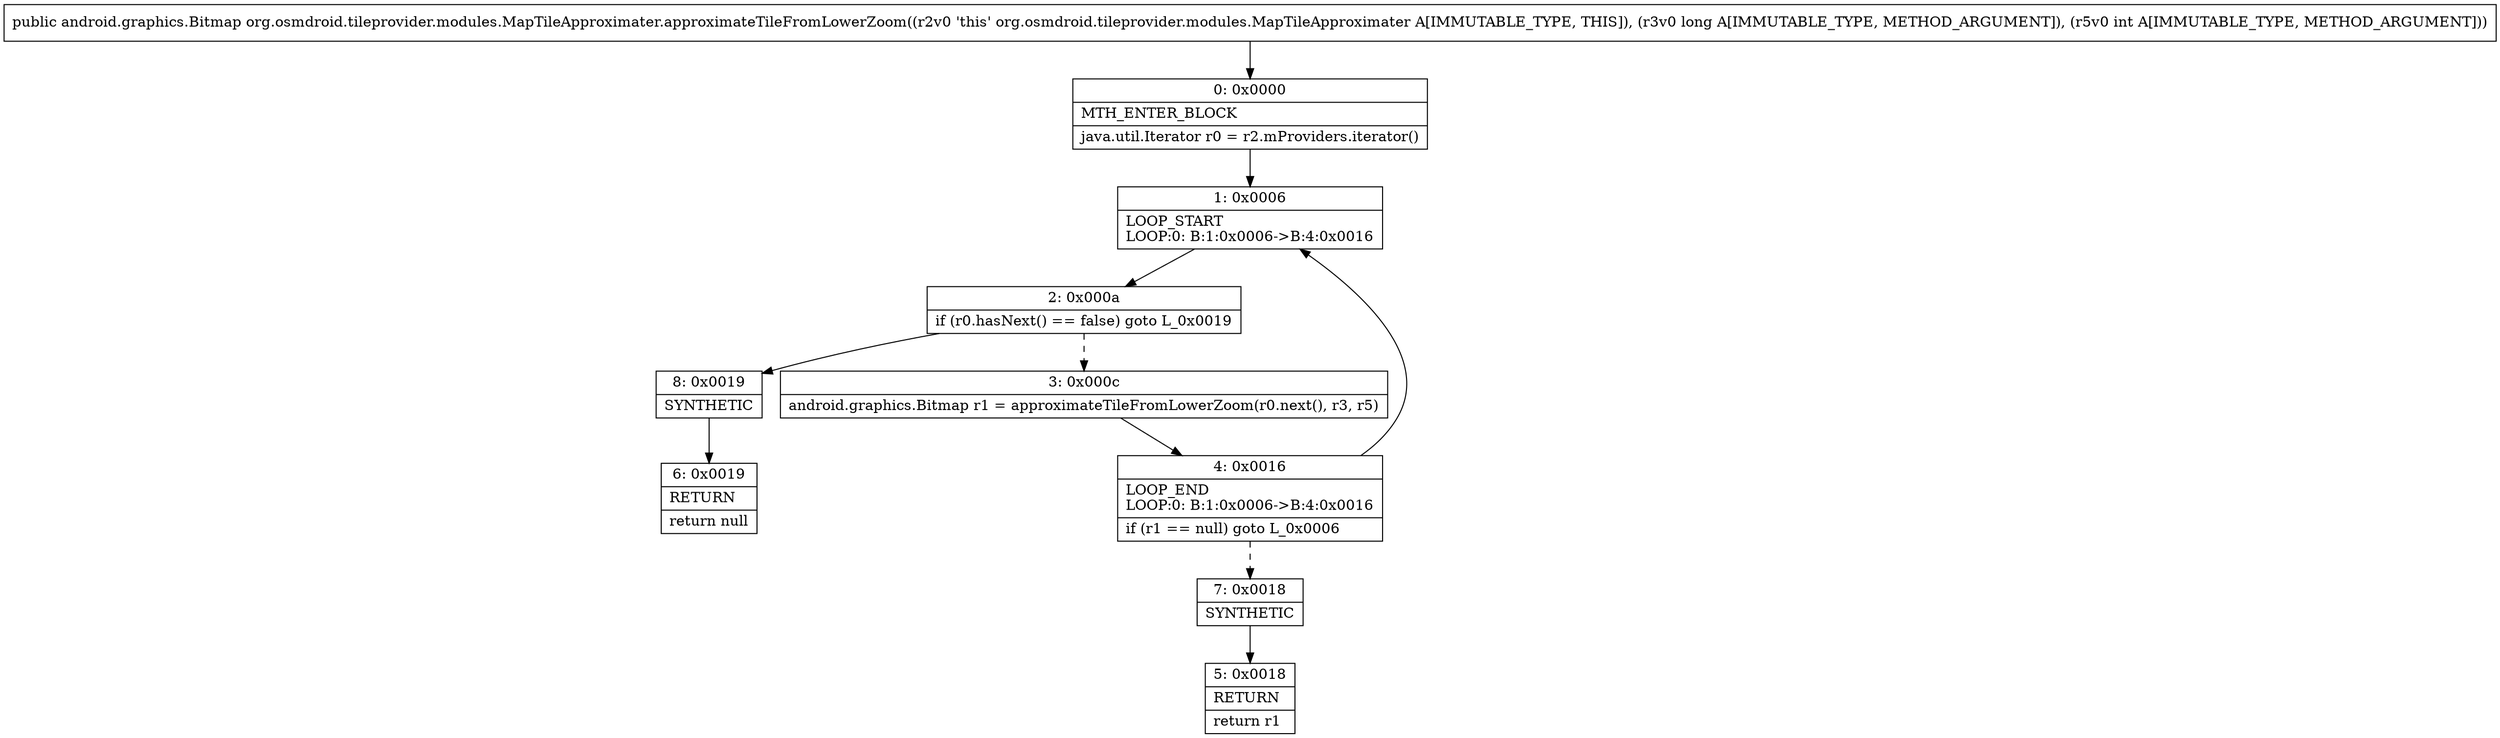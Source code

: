 digraph "CFG fororg.osmdroid.tileprovider.modules.MapTileApproximater.approximateTileFromLowerZoom(JI)Landroid\/graphics\/Bitmap;" {
Node_0 [shape=record,label="{0\:\ 0x0000|MTH_ENTER_BLOCK\l|java.util.Iterator r0 = r2.mProviders.iterator()\l}"];
Node_1 [shape=record,label="{1\:\ 0x0006|LOOP_START\lLOOP:0: B:1:0x0006\-\>B:4:0x0016\l}"];
Node_2 [shape=record,label="{2\:\ 0x000a|if (r0.hasNext() == false) goto L_0x0019\l}"];
Node_3 [shape=record,label="{3\:\ 0x000c|android.graphics.Bitmap r1 = approximateTileFromLowerZoom(r0.next(), r3, r5)\l}"];
Node_4 [shape=record,label="{4\:\ 0x0016|LOOP_END\lLOOP:0: B:1:0x0006\-\>B:4:0x0016\l|if (r1 == null) goto L_0x0006\l}"];
Node_5 [shape=record,label="{5\:\ 0x0018|RETURN\l|return r1\l}"];
Node_6 [shape=record,label="{6\:\ 0x0019|RETURN\l|return null\l}"];
Node_7 [shape=record,label="{7\:\ 0x0018|SYNTHETIC\l}"];
Node_8 [shape=record,label="{8\:\ 0x0019|SYNTHETIC\l}"];
MethodNode[shape=record,label="{public android.graphics.Bitmap org.osmdroid.tileprovider.modules.MapTileApproximater.approximateTileFromLowerZoom((r2v0 'this' org.osmdroid.tileprovider.modules.MapTileApproximater A[IMMUTABLE_TYPE, THIS]), (r3v0 long A[IMMUTABLE_TYPE, METHOD_ARGUMENT]), (r5v0 int A[IMMUTABLE_TYPE, METHOD_ARGUMENT])) }"];
MethodNode -> Node_0;
Node_0 -> Node_1;
Node_1 -> Node_2;
Node_2 -> Node_3[style=dashed];
Node_2 -> Node_8;
Node_3 -> Node_4;
Node_4 -> Node_1;
Node_4 -> Node_7[style=dashed];
Node_7 -> Node_5;
Node_8 -> Node_6;
}

